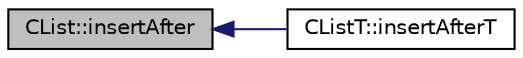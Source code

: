 digraph "CList::insertAfter"
{
  edge [fontname="Helvetica",fontsize="10",labelfontname="Helvetica",labelfontsize="10"];
  node [fontname="Helvetica",fontsize="10",shape=record];
  rankdir="LR";
  Node1 [label="CList::insertAfter",height=0.2,width=0.4,color="black", fillcolor="grey75", style="filled" fontcolor="black"];
  Node1 -> Node2 [dir="back",color="midnightblue",fontsize="10",style="solid",fontname="Helvetica"];
  Node2 [label="CListT::insertAfterT",height=0.2,width=0.4,color="black", fillcolor="white", style="filled",URL="$da/d59/class_c_list_t.html#abcd6ee703a0256c5ecd6f04fd7c83e6b"];
}
